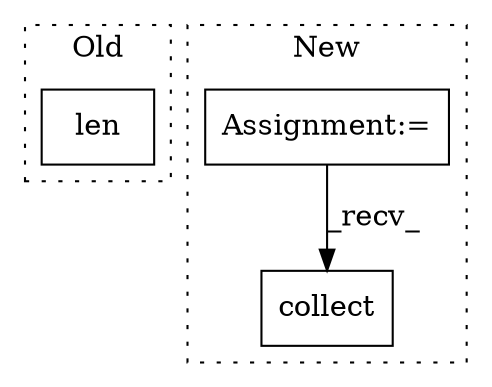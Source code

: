 digraph G {
subgraph cluster0 {
1 [label="len" a="32" s="10192,10197" l="4,1" shape="box"];
label = "Old";
style="dotted";
}
subgraph cluster1 {
2 [label="collect" a="32" s="10115" l="9" shape="box"];
3 [label="Assignment:=" a="7" s="6568" l="2" shape="box"];
label = "New";
style="dotted";
}
3 -> 2 [label="_recv_"];
}